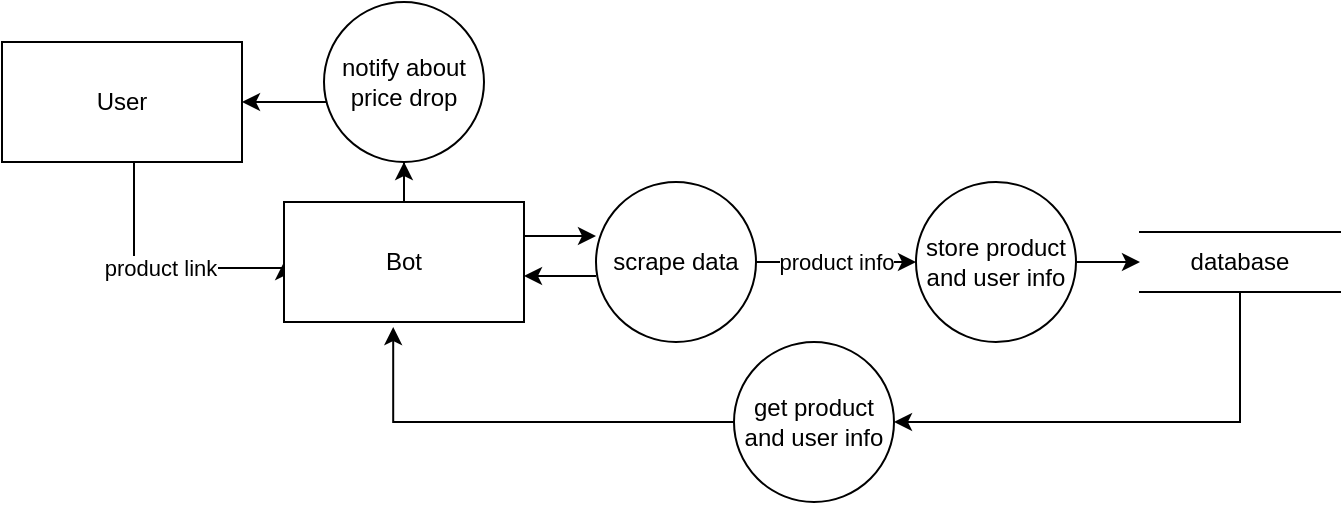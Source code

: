 <mxfile version="24.8.4">
  <diagram name="Page-1" id="J1OLVD6FokkQjAiOn1Qf">
    <mxGraphModel dx="795" dy="392" grid="1" gridSize="10" guides="1" tooltips="1" connect="1" arrows="1" fold="1" page="1" pageScale="1" pageWidth="850" pageHeight="1100" math="0" shadow="0">
      <root>
        <mxCell id="0" />
        <mxCell id="1" parent="0" />
        <mxCell id="IebLuJltOp7YtP0OwvvJ-4" value="product link" style="edgeStyle=orthogonalEdgeStyle;rounded=0;orthogonalLoop=1;jettySize=auto;html=1;entryX=0;entryY=0.5;entryDx=0;entryDy=0;" edge="1" parent="1" source="IebLuJltOp7YtP0OwvvJ-2" target="IebLuJltOp7YtP0OwvvJ-9">
          <mxGeometry relative="1" as="geometry">
            <mxPoint x="56.2" y="223.24" as="targetPoint" />
            <Array as="points">
              <mxPoint x="80" y="223" />
              <mxPoint x="155" y="223" />
            </Array>
          </mxGeometry>
        </mxCell>
        <mxCell id="IebLuJltOp7YtP0OwvvJ-2" value="User" style="rounded=0;whiteSpace=wrap;html=1;" vertex="1" parent="1">
          <mxGeometry x="14" y="110" width="120" height="60" as="geometry" />
        </mxCell>
        <mxCell id="IebLuJltOp7YtP0OwvvJ-6" value="product info" style="edgeStyle=orthogonalEdgeStyle;rounded=0;orthogonalLoop=1;jettySize=auto;html=1;" edge="1" parent="1" source="IebLuJltOp7YtP0OwvvJ-3" target="IebLuJltOp7YtP0OwvvJ-5">
          <mxGeometry relative="1" as="geometry" />
        </mxCell>
        <mxCell id="IebLuJltOp7YtP0OwvvJ-13" value="" style="edgeStyle=orthogonalEdgeStyle;rounded=0;orthogonalLoop=1;jettySize=auto;html=1;" edge="1" parent="1">
          <mxGeometry relative="1" as="geometry">
            <mxPoint x="311" y="227.0" as="sourcePoint" />
            <mxPoint x="275" y="227.0" as="targetPoint" />
          </mxGeometry>
        </mxCell>
        <mxCell id="IebLuJltOp7YtP0OwvvJ-3" value="scrape data" style="ellipse;whiteSpace=wrap;html=1;rounded=0;" vertex="1" parent="1">
          <mxGeometry x="311" y="180" width="80" height="80" as="geometry" />
        </mxCell>
        <mxCell id="IebLuJltOp7YtP0OwvvJ-8" value="" style="edgeStyle=orthogonalEdgeStyle;rounded=0;orthogonalLoop=1;jettySize=auto;html=1;" edge="1" parent="1" source="IebLuJltOp7YtP0OwvvJ-5" target="IebLuJltOp7YtP0OwvvJ-7">
          <mxGeometry relative="1" as="geometry" />
        </mxCell>
        <mxCell id="IebLuJltOp7YtP0OwvvJ-5" value="store product and user info" style="ellipse;whiteSpace=wrap;html=1;rounded=0;" vertex="1" parent="1">
          <mxGeometry x="471" y="180" width="80" height="80" as="geometry" />
        </mxCell>
        <mxCell id="IebLuJltOp7YtP0OwvvJ-7" value="database" style="html=1;dashed=0;whiteSpace=wrap;shape=partialRectangle;right=0;left=0;" vertex="1" parent="1">
          <mxGeometry x="583" y="205" width="100" height="30" as="geometry" />
        </mxCell>
        <mxCell id="IebLuJltOp7YtP0OwvvJ-12" value="" style="edgeStyle=orthogonalEdgeStyle;rounded=0;orthogonalLoop=1;jettySize=auto;html=1;" edge="1" parent="1">
          <mxGeometry relative="1" as="geometry">
            <mxPoint x="275" y="207.0" as="sourcePoint" />
            <mxPoint x="311" y="207.0" as="targetPoint" />
          </mxGeometry>
        </mxCell>
        <mxCell id="IebLuJltOp7YtP0OwvvJ-15" value="" style="edgeStyle=orthogonalEdgeStyle;rounded=0;orthogonalLoop=1;jettySize=auto;html=1;" edge="1" parent="1" source="IebLuJltOp7YtP0OwvvJ-9" target="IebLuJltOp7YtP0OwvvJ-14">
          <mxGeometry relative="1" as="geometry" />
        </mxCell>
        <mxCell id="IebLuJltOp7YtP0OwvvJ-9" value="Bot" style="rounded=0;whiteSpace=wrap;html=1;" vertex="1" parent="1">
          <mxGeometry x="155" y="190" width="120" height="60" as="geometry" />
        </mxCell>
        <mxCell id="IebLuJltOp7YtP0OwvvJ-16" value="" style="edgeStyle=orthogonalEdgeStyle;rounded=0;orthogonalLoop=1;jettySize=auto;html=1;" edge="1" parent="1" source="IebLuJltOp7YtP0OwvvJ-14" target="IebLuJltOp7YtP0OwvvJ-2">
          <mxGeometry relative="1" as="geometry">
            <Array as="points">
              <mxPoint x="160" y="140" />
              <mxPoint x="160" y="140" />
            </Array>
          </mxGeometry>
        </mxCell>
        <mxCell id="IebLuJltOp7YtP0OwvvJ-14" value="notify about price drop" style="ellipse;whiteSpace=wrap;html=1;rounded=0;" vertex="1" parent="1">
          <mxGeometry x="175" y="90" width="80" height="80" as="geometry" />
        </mxCell>
        <mxCell id="IebLuJltOp7YtP0OwvvJ-18" style="edgeStyle=orthogonalEdgeStyle;rounded=0;orthogonalLoop=1;jettySize=auto;html=1;entryX=0.5;entryY=1;entryDx=0;entryDy=0;startArrow=classic;startFill=1;endArrow=none;endFill=0;" edge="1" parent="1" source="IebLuJltOp7YtP0OwvvJ-17" target="IebLuJltOp7YtP0OwvvJ-7">
          <mxGeometry relative="1" as="geometry" />
        </mxCell>
        <mxCell id="IebLuJltOp7YtP0OwvvJ-17" value="get product and user info" style="ellipse;whiteSpace=wrap;html=1;aspect=fixed;" vertex="1" parent="1">
          <mxGeometry x="380" y="260" width="80" height="80" as="geometry" />
        </mxCell>
        <mxCell id="IebLuJltOp7YtP0OwvvJ-19" style="edgeStyle=orthogonalEdgeStyle;rounded=0;orthogonalLoop=1;jettySize=auto;html=1;entryX=0.455;entryY=1.042;entryDx=0;entryDy=0;entryPerimeter=0;" edge="1" parent="1" source="IebLuJltOp7YtP0OwvvJ-17" target="IebLuJltOp7YtP0OwvvJ-9">
          <mxGeometry relative="1" as="geometry" />
        </mxCell>
      </root>
    </mxGraphModel>
  </diagram>
</mxfile>
